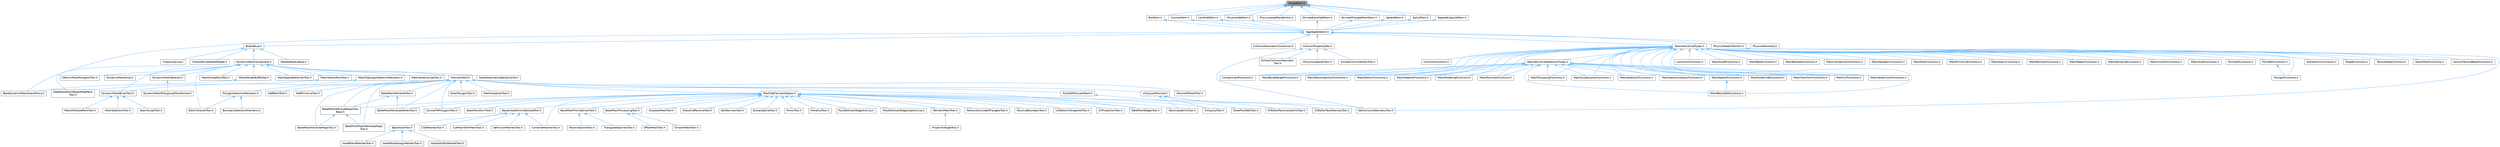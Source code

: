 digraph "ShapeElem.h"
{
 // INTERACTIVE_SVG=YES
 // LATEX_PDF_SIZE
  bgcolor="transparent";
  edge [fontname=Helvetica,fontsize=10,labelfontname=Helvetica,labelfontsize=10];
  node [fontname=Helvetica,fontsize=10,shape=box,height=0.2,width=0.4];
  Node1 [id="Node000001",label="ShapeElem.h",height=0.2,width=0.4,color="gray40", fillcolor="grey60", style="filled", fontcolor="black",tooltip=" "];
  Node1 -> Node2 [id="edge1_Node000001_Node000002",dir="back",color="steelblue1",style="solid",tooltip=" "];
  Node2 [id="Node000002",label="BoxElem.h",height=0.2,width=0.4,color="grey40", fillcolor="white", style="filled",URL="$df/dea/BoxElem_8h.html",tooltip=" "];
  Node2 -> Node3 [id="edge2_Node000002_Node000003",dir="back",color="steelblue1",style="solid",tooltip=" "];
  Node3 [id="Node000003",label="AggregateGeom.h",height=0.2,width=0.4,color="grey40", fillcolor="white", style="filled",URL="$d2/d21/AggregateGeom_8h.html",tooltip=" "];
  Node3 -> Node4 [id="edge3_Node000003_Node000004",dir="back",color="steelblue1",style="solid",tooltip=" "];
  Node4 [id="Node000004",label="BaseDynamicMeshSceneProxy.h",height=0.2,width=0.4,color="grey40", fillcolor="white", style="filled",URL="$d2/dee/BaseDynamicMeshSceneProxy_8h.html",tooltip=" "];
  Node3 -> Node5 [id="edge4_Node000003_Node000005",dir="back",color="steelblue1",style="solid",tooltip=" "];
  Node5 [id="Node000005",label="BodySetup.h",height=0.2,width=0.4,color="grey40", fillcolor="white", style="filled",URL="$d8/d7b/BodySetup_8h.html",tooltip=" "];
  Node5 -> Node6 [id="edge5_Node000005_Node000006",dir="back",color="steelblue1",style="solid",tooltip=" "];
  Node6 [id="Node000006",label="ChaosCooking.h",height=0.2,width=0.4,color="grey40", fillcolor="white", style="filled",URL="$de/d88/ChaosCooking_8h.html",tooltip=" "];
  Node5 -> Node7 [id="edge6_Node000005_Node000007",dir="back",color="steelblue1",style="solid",tooltip=" "];
  Node7 [id="Node000007",label="ChaosDerivedDataReader.h",height=0.2,width=0.4,color="grey40", fillcolor="white", style="filled",URL="$de/d70/ChaosDerivedDataReader_8h.html",tooltip=" "];
  Node5 -> Node8 [id="edge7_Node000005_Node000008",dir="back",color="steelblue1",style="solid",tooltip=" "];
  Node8 [id="Node000008",label="DynamicMeshComponent.h",height=0.2,width=0.4,color="grey40", fillcolor="white", style="filled",URL="$d8/d66/DynamicMeshComponent_8h.html",tooltip=" "];
  Node8 -> Node9 [id="edge8_Node000008_Node000009",dir="back",color="steelblue1",style="solid",tooltip=" "];
  Node9 [id="Node000009",label="DataflowEditorWeightMapPaint\lTool.h",height=0.2,width=0.4,color="grey40", fillcolor="white", style="filled",URL="$db/d46/DataflowEditorWeightMapPaintTool_8h.html",tooltip=" "];
  Node8 -> Node10 [id="edge9_Node000008_Node000010",dir="back",color="steelblue1",style="solid",tooltip=" "];
  Node10 [id="Node000010",label="DeformMeshPolygonsTool.h",height=0.2,width=0.4,color="grey40", fillcolor="white", style="filled",URL="$db/d72/DeformMeshPolygonsTool_8h.html",tooltip=" "];
  Node8 -> Node11 [id="edge10_Node000008_Node000011",dir="back",color="steelblue1",style="solid",tooltip=" "];
  Node11 [id="Node000011",label="DynamicMeshActor.h",height=0.2,width=0.4,color="grey40", fillcolor="white", style="filled",URL="$d1/d71/DynamicMeshActor_8h.html",tooltip=" "];
  Node8 -> Node12 [id="edge11_Node000008_Node000012",dir="back",color="steelblue1",style="solid",tooltip=" "];
  Node12 [id="Node000012",label="DynamicMeshBrushTool.h",height=0.2,width=0.4,color="grey40", fillcolor="white", style="filled",URL="$da/d04/DynamicMeshBrushTool_8h.html",tooltip=" "];
  Node12 -> Node13 [id="edge12_Node000012_Node000013",dir="back",color="steelblue1",style="solid",tooltip=" "];
  Node13 [id="Node000013",label="MeshAttributePaintTool.h",height=0.2,width=0.4,color="grey40", fillcolor="white", style="filled",URL="$d3/d29/MeshAttributePaintTool_8h.html",tooltip=" "];
  Node12 -> Node14 [id="edge13_Node000012_Node000014",dir="back",color="steelblue1",style="solid",tooltip=" "];
  Node14 [id="Node000014",label="MeshSelectionTool.h",height=0.2,width=0.4,color="grey40", fillcolor="white", style="filled",URL="$d8/d80/MeshSelectionTool_8h.html",tooltip=" "];
  Node12 -> Node15 [id="edge14_Node000012_Node000015",dir="back",color="steelblue1",style="solid",tooltip=" "];
  Node15 [id="Node000015",label="SeamSculptTool.h",height=0.2,width=0.4,color="grey40", fillcolor="white", style="filled",URL="$d1/d31/SeamSculptTool_8h.html",tooltip=" "];
  Node8 -> Node16 [id="edge15_Node000008_Node000016",dir="back",color="steelblue1",style="solid",tooltip=" "];
  Node16 [id="Node000016",label="DynamicMeshSelector.h",height=0.2,width=0.4,color="grey40", fillcolor="white", style="filled",URL="$dc/d01/DynamicMeshSelector_8h.html",tooltip=" "];
  Node16 -> Node17 [id="edge16_Node000016_Node000017",dir="back",color="steelblue1",style="solid",tooltip=" "];
  Node17 [id="Node000017",label="DynamicMeshPolygroupTransformer.h",height=0.2,width=0.4,color="grey40", fillcolor="white", style="filled",URL="$dc/db2/DynamicMeshPolygroupTransformer_8h.html",tooltip=" "];
  Node8 -> Node18 [id="edge17_Node000008_Node000018",dir="back",color="steelblue1",style="solid",tooltip=" "];
  Node18 [id="Node000018",label="EditUVIslandsTool.h",height=0.2,width=0.4,color="grey40", fillcolor="white", style="filled",URL="$d0/de4/EditUVIslandsTool_8h.html",tooltip=" "];
  Node8 -> Node19 [id="edge18_Node000008_Node000019",dir="back",color="steelblue1",style="solid",tooltip=" "];
  Node19 [id="Node000019",label="MeshGroupPaintTool.h",height=0.2,width=0.4,color="grey40", fillcolor="white", style="filled",URL="$dd/d04/MeshGroupPaintTool_8h.html",tooltip=" "];
  Node8 -> Node20 [id="edge19_Node000008_Node000020",dir="back",color="steelblue1",style="solid",tooltip=" "];
  Node20 [id="Node000020",label="MeshRenderBufferSet.h",height=0.2,width=0.4,color="grey40", fillcolor="white", style="filled",URL="$de/dc2/MeshRenderBufferSet_8h.html",tooltip=" "];
  Node20 -> Node4 [id="edge20_Node000020_Node000004",dir="back",color="steelblue1",style="solid",tooltip=" "];
  Node8 -> Node21 [id="edge21_Node000008_Node000021",dir="back",color="steelblue1",style="solid",tooltip=" "];
  Node21 [id="Node000021",label="MeshSpaceDeformerTool.h",height=0.2,width=0.4,color="grey40", fillcolor="white", style="filled",URL="$d7/dc8/MeshSpaceDeformerTool_8h.html",tooltip=" "];
  Node8 -> Node22 [id="edge22_Node000008_Node000022",dir="back",color="steelblue1",style="solid",tooltip=" "];
  Node22 [id="Node000022",label="MeshTopologySelectionMechanic.h",height=0.2,width=0.4,color="grey40", fillcolor="white", style="filled",URL="$d5/d15/MeshTopologySelectionMechanic_8h.html",tooltip=" "];
  Node22 -> Node23 [id="edge23_Node000022_Node000023",dir="back",color="steelblue1",style="solid",tooltip=" "];
  Node23 [id="Node000023",label="PolygonSelectionMechanic.h",height=0.2,width=0.4,color="grey40", fillcolor="white", style="filled",URL="$da/dff/PolygonSelectionMechanic_8h.html",tooltip=" "];
  Node23 -> Node24 [id="edge24_Node000023_Node000024",dir="back",color="steelblue1",style="solid",tooltip=" "];
  Node24 [id="Node000024",label="BoundarySelectionMechanic.h",height=0.2,width=0.4,color="grey40", fillcolor="white", style="filled",URL="$d8/dd6/BoundarySelectionMechanic_8h.html",tooltip=" "];
  Node23 -> Node18 [id="edge25_Node000023_Node000018",dir="back",color="steelblue1",style="solid",tooltip=" "];
  Node8 -> Node25 [id="edge26_Node000008_Node000025",dir="back",color="steelblue1",style="solid",tooltip=" "];
  Node25 [id="Node000025",label="MeshVertexPaintTool.h",height=0.2,width=0.4,color="grey40", fillcolor="white", style="filled",URL="$db/d74/MeshVertexPaintTool_8h.html",tooltip=" "];
  Node25 -> Node9 [id="edge27_Node000025_Node000009",dir="back",color="steelblue1",style="solid",tooltip=" "];
  Node8 -> Node26 [id="edge28_Node000008_Node000026",dir="back",color="steelblue1",style="solid",tooltip=" "];
  Node26 [id="Node000026",label="MeshVertexSculptTool.h",height=0.2,width=0.4,color="grey40", fillcolor="white", style="filled",URL="$dc/da6/MeshVertexSculptTool_8h.html",tooltip=" "];
  Node8 -> Node27 [id="edge29_Node000008_Node000027",dir="back",color="steelblue1",style="solid",tooltip=" "];
  Node27 [id="Node000027",label="PreviewMesh.h",height=0.2,width=0.4,color="grey40", fillcolor="white", style="filled",URL="$d6/d30/PreviewMesh_8h.html",tooltip=" "];
  Node27 -> Node28 [id="edge30_Node000027_Node000028",dir="back",color="steelblue1",style="solid",tooltip=" "];
  Node28 [id="Node000028",label="AddPatchTool.h",height=0.2,width=0.4,color="grey40", fillcolor="white", style="filled",URL="$d5/deb/AddPatchTool_8h.html",tooltip=" "];
  Node27 -> Node29 [id="edge31_Node000027_Node000029",dir="back",color="steelblue1",style="solid",tooltip=" "];
  Node29 [id="Node000029",label="AddPrimitiveTool.h",height=0.2,width=0.4,color="grey40", fillcolor="white", style="filled",URL="$d5/dbf/AddPrimitiveTool_8h.html",tooltip=" "];
  Node27 -> Node30 [id="edge32_Node000027_Node000030",dir="back",color="steelblue1",style="solid",tooltip=" "];
  Node30 [id="Node000030",label="BakeMeshAttributeMapsTool.h",height=0.2,width=0.4,color="grey40", fillcolor="white", style="filled",URL="$d8/d14/BakeMeshAttributeMapsTool_8h.html",tooltip=" "];
  Node27 -> Node31 [id="edge33_Node000027_Node000031",dir="back",color="steelblue1",style="solid",tooltip=" "];
  Node31 [id="Node000031",label="BakeMeshAttributeMapsTool\lBase.h",height=0.2,width=0.4,color="grey40", fillcolor="white", style="filled",URL="$dc/d68/BakeMeshAttributeMapsToolBase_8h.html",tooltip=" "];
  Node31 -> Node30 [id="edge34_Node000031_Node000030",dir="back",color="steelblue1",style="solid",tooltip=" "];
  Node31 -> Node32 [id="edge35_Node000031_Node000032",dir="back",color="steelblue1",style="solid",tooltip=" "];
  Node32 [id="Node000032",label="BakeMultiMeshAttributeMaps\lTool.h",height=0.2,width=0.4,color="grey40", fillcolor="white", style="filled",URL="$d7/d65/BakeMultiMeshAttributeMapsTool_8h.html",tooltip=" "];
  Node27 -> Node33 [id="edge36_Node000027_Node000033",dir="back",color="steelblue1",style="solid",tooltip=" "];
  Node33 [id="Node000033",label="BakeMeshAttributeTool.h",height=0.2,width=0.4,color="grey40", fillcolor="white", style="filled",URL="$d0/d82/BakeMeshAttributeTool_8h.html",tooltip=" "];
  Node33 -> Node31 [id="edge37_Node000033_Node000031",dir="back",color="steelblue1",style="solid",tooltip=" "];
  Node33 -> Node34 [id="edge38_Node000033_Node000034",dir="back",color="steelblue1",style="solid",tooltip=" "];
  Node34 [id="Node000034",label="BakeMeshAttributeVertexTool.h",height=0.2,width=0.4,color="grey40", fillcolor="white", style="filled",URL="$d6/d76/BakeMeshAttributeVertexTool_8h.html",tooltip=" "];
  Node27 -> Node34 [id="edge39_Node000027_Node000034",dir="back",color="steelblue1",style="solid",tooltip=" "];
  Node27 -> Node32 [id="edge40_Node000027_Node000032",dir="back",color="steelblue1",style="solid",tooltip=" "];
  Node27 -> Node35 [id="edge41_Node000027_Node000035",dir="back",color="steelblue1",style="solid",tooltip=" "];
  Node35 [id="Node000035",label="ConvertToPolygonsTool.h",height=0.2,width=0.4,color="grey40", fillcolor="white", style="filled",URL="$d7/d5a/ConvertToPolygonsTool_8h.html",tooltip=" "];
  Node27 -> Node36 [id="edge42_Node000027_Node000036",dir="back",color="steelblue1",style="solid",tooltip=" "];
  Node36 [id="Node000036",label="DrawPolygonTool.h",height=0.2,width=0.4,color="grey40", fillcolor="white", style="filled",URL="$d0/d15/DrawPolygonTool_8h.html",tooltip=" "];
  Node27 -> Node12 [id="edge43_Node000027_Node000012",dir="back",color="steelblue1",style="solid",tooltip=" "];
  Node27 -> Node37 [id="edge44_Node000027_Node000037",dir="back",color="steelblue1",style="solid",tooltip=" "];
  Node37 [id="Node000037",label="MeshInspectorTool.h",height=0.2,width=0.4,color="grey40", fillcolor="white", style="filled",URL="$de/da1/MeshInspectorTool_8h.html",tooltip=" "];
  Node27 -> Node38 [id="edge45_Node000027_Node000038",dir="back",color="steelblue1",style="solid",tooltip=" "];
  Node38 [id="Node000038",label="MeshOpPreviewHelpers.h",height=0.2,width=0.4,color="grey40", fillcolor="white", style="filled",URL="$de/d33/MeshOpPreviewHelpers_8h.html",tooltip=" "];
  Node38 -> Node31 [id="edge46_Node000038_Node000031",dir="back",color="steelblue1",style="solid",tooltip=" "];
  Node38 -> Node34 [id="edge47_Node000038_Node000034",dir="back",color="steelblue1",style="solid",tooltip=" "];
  Node38 -> Node39 [id="edge48_Node000038_Node000039",dir="back",color="steelblue1",style="solid",tooltip=" "];
  Node39 [id="Node000039",label="BakeTransformTool.h",height=0.2,width=0.4,color="grey40", fillcolor="white", style="filled",URL="$dc/d39/BakeTransformTool_8h.html",tooltip=" "];
  Node38 -> Node40 [id="edge49_Node000038_Node000040",dir="back",color="steelblue1",style="solid",tooltip=" "];
  Node40 [id="Node000040",label="BaseCreateFromSelectedTool.h",height=0.2,width=0.4,color="grey40", fillcolor="white", style="filled",URL="$de/dc7/BaseCreateFromSelectedTool_8h.html",tooltip=" "];
  Node40 -> Node41 [id="edge50_Node000040_Node000041",dir="back",color="steelblue1",style="solid",tooltip=" "];
  Node41 [id="Node000041",label="BaseVoxelTool.h",height=0.2,width=0.4,color="grey40", fillcolor="white", style="filled",URL="$db/d63/BaseVoxelTool_8h.html",tooltip=" "];
  Node41 -> Node42 [id="edge51_Node000041_Node000042",dir="back",color="steelblue1",style="solid",tooltip=" "];
  Node42 [id="Node000042",label="VoxelBlendMeshesTool.h",height=0.2,width=0.4,color="grey40", fillcolor="white", style="filled",URL="$da/d0e/VoxelBlendMeshesTool_8h.html",tooltip=" "];
  Node41 -> Node43 [id="edge52_Node000041_Node000043",dir="back",color="steelblue1",style="solid",tooltip=" "];
  Node43 [id="Node000043",label="VoxelMorphologyMeshesTool.h",height=0.2,width=0.4,color="grey40", fillcolor="white", style="filled",URL="$dc/d30/VoxelMorphologyMeshesTool_8h.html",tooltip=" "];
  Node41 -> Node44 [id="edge53_Node000041_Node000044",dir="back",color="steelblue1",style="solid",tooltip=" "];
  Node44 [id="Node000044",label="VoxelSolidifyMeshesTool.h",height=0.2,width=0.4,color="grey40", fillcolor="white", style="filled",URL="$de/da2/VoxelSolidifyMeshesTool_8h.html",tooltip=" "];
  Node40 -> Node45 [id="edge54_Node000040_Node000045",dir="back",color="steelblue1",style="solid",tooltip=" "];
  Node45 [id="Node000045",label="CSGMeshesTool.h",height=0.2,width=0.4,color="grey40", fillcolor="white", style="filled",URL="$db/dd1/CSGMeshesTool_8h.html",tooltip=" "];
  Node40 -> Node46 [id="edge55_Node000040_Node000046",dir="back",color="steelblue1",style="solid",tooltip=" "];
  Node46 [id="Node000046",label="CombineMeshesTool.h",height=0.2,width=0.4,color="grey40", fillcolor="white", style="filled",URL="$dd/da3/CombineMeshesTool_8h.html",tooltip=" "];
  Node40 -> Node47 [id="edge56_Node000040_Node000047",dir="back",color="steelblue1",style="solid",tooltip=" "];
  Node47 [id="Node000047",label="CutMeshWithMeshTool.h",height=0.2,width=0.4,color="grey40", fillcolor="white", style="filled",URL="$d2/d2c/CutMeshWithMeshTool_8h.html",tooltip=" "];
  Node40 -> Node48 [id="edge57_Node000040_Node000048",dir="back",color="steelblue1",style="solid",tooltip=" "];
  Node48 [id="Node000048",label="SelfUnionMeshesTool.h",height=0.2,width=0.4,color="grey40", fillcolor="white", style="filled",URL="$dc/dad/SelfUnionMeshesTool_8h.html",tooltip=" "];
  Node38 -> Node49 [id="edge58_Node000038_Node000049",dir="back",color="steelblue1",style="solid",tooltip=" "];
  Node49 [id="Node000049",label="BaseMeshFromSplinesTool.h",height=0.2,width=0.4,color="grey40", fillcolor="white", style="filled",URL="$da/d31/BaseMeshFromSplinesTool_8h.html",tooltip=" "];
  Node49 -> Node50 [id="edge59_Node000049_Node000050",dir="back",color="steelblue1",style="solid",tooltip=" "];
  Node50 [id="Node000050",label="RevolveSplineTool.h",height=0.2,width=0.4,color="grey40", fillcolor="white", style="filled",URL="$d3/d36/RevolveSplineTool_8h.html",tooltip=" "];
  Node49 -> Node51 [id="edge60_Node000049_Node000051",dir="back",color="steelblue1",style="solid",tooltip=" "];
  Node51 [id="Node000051",label="TriangulateSplinesTool.h",height=0.2,width=0.4,color="grey40", fillcolor="white", style="filled",URL="$d9/de6/TriangulateSplinesTool_8h.html",tooltip=" "];
  Node38 -> Node52 [id="edge61_Node000038_Node000052",dir="back",color="steelblue1",style="solid",tooltip=" "];
  Node52 [id="Node000052",label="BaseMeshProcessingTool.h",height=0.2,width=0.4,color="grey40", fillcolor="white", style="filled",URL="$d4/d77/BaseMeshProcessingTool_8h.html",tooltip=" "];
  Node52 -> Node53 [id="edge62_Node000052_Node000053",dir="back",color="steelblue1",style="solid",tooltip=" "];
  Node53 [id="Node000053",label="OffsetMeshTool.h",height=0.2,width=0.4,color="grey40", fillcolor="white", style="filled",URL="$da/d01/OffsetMeshTool_8h.html",tooltip=" "];
  Node52 -> Node54 [id="edge63_Node000052_Node000054",dir="back",color="steelblue1",style="solid",tooltip=" "];
  Node54 [id="Node000054",label="SmoothMeshTool.h",height=0.2,width=0.4,color="grey40", fillcolor="white", style="filled",URL="$da/da9/SmoothMeshTool_8h.html",tooltip=" "];
  Node38 -> Node46 [id="edge64_Node000038_Node000046",dir="back",color="steelblue1",style="solid",tooltip=" "];
  Node38 -> Node35 [id="edge65_Node000038_Node000035",dir="back",color="steelblue1",style="solid",tooltip=" "];
  Node38 -> Node55 [id="edge66_Node000038_Node000055",dir="back",color="steelblue1",style="solid",tooltip=" "];
  Node55 [id="Node000055",label="DisplaceMeshTool.h",height=0.2,width=0.4,color="grey40", fillcolor="white", style="filled",URL="$da/d28/DisplaceMeshTool_8h.html",tooltip=" "];
  Node38 -> Node56 [id="edge67_Node000038_Node000056",dir="back",color="steelblue1",style="solid",tooltip=" "];
  Node56 [id="Node000056",label="DrawAndRevolveTool.h",height=0.2,width=0.4,color="grey40", fillcolor="white", style="filled",URL="$d8/d06/DrawAndRevolveTool_8h.html",tooltip=" "];
  Node38 -> Node57 [id="edge68_Node000038_Node000057",dir="back",color="steelblue1",style="solid",tooltip=" "];
  Node57 [id="Node000057",label="EditNormalsTool.h",height=0.2,width=0.4,color="grey40", fillcolor="white", style="filled",URL="$de/d53/EditNormalsTool_8h.html",tooltip=" "];
  Node38 -> Node58 [id="edge69_Node000038_Node000058",dir="back",color="steelblue1",style="solid",tooltip=" "];
  Node58 [id="Node000058",label="ExtractSplineTool.h",height=0.2,width=0.4,color="grey40", fillcolor="white", style="filled",URL="$d3/d4d/ExtractSplineTool_8h.html",tooltip=" "];
  Node38 -> Node59 [id="edge70_Node000038_Node000059",dir="back",color="steelblue1",style="solid",tooltip=" "];
  Node59 [id="Node000059",label="MirrorTool.h",height=0.2,width=0.4,color="grey40", fillcolor="white", style="filled",URL="$d3/dc9/MirrorTool_8h.html",tooltip=" "];
  Node38 -> Node60 [id="edge71_Node000038_Node000060",dir="back",color="steelblue1",style="solid",tooltip=" "];
  Node60 [id="Node000060",label="PlaneCutTool.h",height=0.2,width=0.4,color="grey40", fillcolor="white", style="filled",URL="$dd/def/PlaneCutTool_8h.html",tooltip=" "];
  Node38 -> Node61 [id="edge72_Node000038_Node000061",dir="back",color="steelblue1",style="solid",tooltip=" "];
  Node61 [id="Node000061",label="PolyEditInsertEdgeActivity.h",height=0.2,width=0.4,color="grey40", fillcolor="white", style="filled",URL="$d1/d26/PolyEditInsertEdgeActivity_8h.html",tooltip=" "];
  Node38 -> Node62 [id="edge73_Node000038_Node000062",dir="back",color="steelblue1",style="solid",tooltip=" "];
  Node62 [id="Node000062",label="PolyEditInsertEdgeLoopActivity.h",height=0.2,width=0.4,color="grey40", fillcolor="white", style="filled",URL="$d5/d37/PolyEditInsertEdgeLoopActivity_8h.html",tooltip=" "];
  Node38 -> Node63 [id="edge74_Node000038_Node000063",dir="back",color="steelblue1",style="solid",tooltip=" "];
  Node63 [id="Node000063",label="RecomputeUVsTool.h",height=0.2,width=0.4,color="grey40", fillcolor="white", style="filled",URL="$d0/d92/RecomputeUVsTool_8h.html",tooltip=" "];
  Node38 -> Node64 [id="edge75_Node000038_Node000064",dir="back",color="steelblue1",style="solid",tooltip=" "];
  Node64 [id="Node000064",label="RemeshMeshTool.h",height=0.2,width=0.4,color="grey40", fillcolor="white", style="filled",URL="$dc/dd6/RemeshMeshTool_8h.html",tooltip=" "];
  Node64 -> Node65 [id="edge76_Node000064_Node000065",dir="back",color="steelblue1",style="solid",tooltip=" "];
  Node65 [id="Node000065",label="ProjectToTargetTool.h",height=0.2,width=0.4,color="grey40", fillcolor="white", style="filled",URL="$d3/daa/ProjectToTargetTool_8h.html",tooltip=" "];
  Node38 -> Node66 [id="edge77_Node000038_Node000066",dir="back",color="steelblue1",style="solid",tooltip=" "];
  Node66 [id="Node000066",label="RemoveOccludedTrianglesTool.h",height=0.2,width=0.4,color="grey40", fillcolor="white", style="filled",URL="$d9/da1/RemoveOccludedTrianglesTool_8h.html",tooltip=" "];
  Node38 -> Node67 [id="edge78_Node000038_Node000067",dir="back",color="steelblue1",style="solid",tooltip=" "];
  Node67 [id="Node000067",label="RevolveBoundaryTool.h",height=0.2,width=0.4,color="grey40", fillcolor="white", style="filled",URL="$da/dce/RevolveBoundaryTool_8h.html",tooltip=" "];
  Node38 -> Node68 [id="edge79_Node000038_Node000068",dir="back",color="steelblue1",style="solid",tooltip=" "];
  Node68 [id="Node000068",label="SetCollisionGeometryTool.h",height=0.2,width=0.4,color="grey40", fillcolor="white", style="filled",URL="$d0/de6/SetCollisionGeometryTool_8h.html",tooltip=" "];
  Node38 -> Node69 [id="edge80_Node000038_Node000069",dir="back",color="steelblue1",style="solid",tooltip=" "];
  Node69 [id="Node000069",label="UVEditorUVSnapshotTool.h",height=0.2,width=0.4,color="grey40", fillcolor="white", style="filled",URL="$d4/dd6/UVEditorUVSnapshotTool_8h.html",tooltip=" "];
  Node38 -> Node70 [id="edge81_Node000038_Node000070",dir="back",color="steelblue1",style="solid",tooltip=" "];
  Node70 [id="Node000070",label="UVLayoutTool.h",height=0.2,width=0.4,color="grey40", fillcolor="white", style="filled",URL="$d6/d89/UVLayoutTool_8h.html",tooltip=" "];
  Node38 -> Node71 [id="edge82_Node000038_Node000071",dir="back",color="steelblue1",style="solid",tooltip=" "];
  Node71 [id="Node000071",label="UVProjectionTool.h",height=0.2,width=0.4,color="grey40", fillcolor="white", style="filled",URL="$d5/d4f/UVProjectionTool_8h.html",tooltip=" "];
  Node38 -> Node72 [id="edge83_Node000038_Node000072",dir="back",color="steelblue1",style="solid",tooltip=" "];
  Node72 [id="Node000072",label="WeldMeshEdgesTool.h",height=0.2,width=0.4,color="grey40", fillcolor="white", style="filled",URL="$d5/d6e/WeldMeshEdgesTool_8h.html",tooltip=" "];
  Node27 -> Node73 [id="edge84_Node000027_Node000073",dir="back",color="steelblue1",style="solid",tooltip=" "];
  Node73 [id="Node000073",label="PolyEditPreviewMesh.h",height=0.2,width=0.4,color="grey40", fillcolor="white", style="filled",URL="$d2/de8/PolyEditPreviewMesh_8h.html",tooltip=" "];
  Node73 -> Node74 [id="edge85_Node000073_Node000074",dir="back",color="steelblue1",style="solid",tooltip=" "];
  Node74 [id="Node000074",label="DrawPolyPathTool.h",height=0.2,width=0.4,color="grey40", fillcolor="white", style="filled",URL="$dc/d3e/DrawPolyPathTool_8h.html",tooltip=" "];
  Node27 -> Node75 [id="edge86_Node000027_Node000075",dir="back",color="steelblue1",style="solid",tooltip=" "];
  Node75 [id="Node000075",label="UVLayoutPreview.h",height=0.2,width=0.4,color="grey40", fillcolor="white", style="filled",URL="$dd/d16/UVLayoutPreview_8h.html",tooltip=" "];
  Node75 -> Node63 [id="edge87_Node000075_Node000063",dir="back",color="steelblue1",style="solid",tooltip=" "];
  Node75 -> Node76 [id="edge88_Node000075_Node000076",dir="back",color="steelblue1",style="solid",tooltip=" "];
  Node76 [id="Node000076",label="UVEditorRecomputeUVsTool.h",height=0.2,width=0.4,color="grey40", fillcolor="white", style="filled",URL="$d2/db8/UVEditorRecomputeUVsTool_8h.html",tooltip=" "];
  Node75 -> Node77 [id="edge89_Node000075_Node000077",dir="back",color="steelblue1",style="solid",tooltip=" "];
  Node77 [id="Node000077",label="UVEditorTexelDensityTool.h",height=0.2,width=0.4,color="grey40", fillcolor="white", style="filled",URL="$d0/d8b/UVEditorTexelDensityTool_8h.html",tooltip=" "];
  Node75 -> Node70 [id="edge90_Node000075_Node000070",dir="back",color="steelblue1",style="solid",tooltip=" "];
  Node27 -> Node78 [id="edge91_Node000027_Node000078",dir="back",color="steelblue1",style="solid",tooltip=" "];
  Node78 [id="Node000078",label="VolumeToMeshTool.h",height=0.2,width=0.4,color="grey40", fillcolor="white", style="filled",URL="$de/d64/VolumeToMeshTool_8h.html",tooltip=" "];
  Node27 -> Node72 [id="edge92_Node000027_Node000072",dir="back",color="steelblue1",style="solid",tooltip=" "];
  Node8 -> Node79 [id="edge93_Node000008_Node000079",dir="back",color="steelblue1",style="solid",tooltip=" "];
  Node79 [id="Node000079",label="SceneGeometrySpatialCache.h",height=0.2,width=0.4,color="grey40", fillcolor="white", style="filled",URL="$d6/d6f/SceneGeometrySpatialCache_8h.html",tooltip=" "];
  Node5 -> Node80 [id="edge94_Node000005_Node000080",dir="back",color="steelblue1",style="solid",tooltip=" "];
  Node80 [id="Node000080",label="SkeletalBodySetup.h",height=0.2,width=0.4,color="grey40", fillcolor="white", style="filled",URL="$dc/dbc/SkeletalBodySetup_8h.html",tooltip=" "];
  Node3 -> Node81 [id="edge95_Node000003_Node000081",dir="back",color="steelblue1",style="solid",tooltip=" "];
  Node81 [id="Node000081",label="CollisionGeometryConversion.h",height=0.2,width=0.4,color="grey40", fillcolor="white", style="filled",URL="$df/d0d/CollisionGeometryConversion_8h.html",tooltip=" "];
  Node3 -> Node82 [id="edge96_Node000003_Node000082",dir="back",color="steelblue1",style="solid",tooltip=" "];
  Node82 [id="Node000082",label="CollisionPropertySets.h",height=0.2,width=0.4,color="grey40", fillcolor="white", style="filled",URL="$df/dda/CollisionPropertySets_8h.html",tooltip=" "];
  Node82 -> Node83 [id="edge97_Node000082_Node000083",dir="back",color="steelblue1",style="solid",tooltip=" "];
  Node83 [id="Node000083",label="ExtractCollisionGeometry\lTool.h",height=0.2,width=0.4,color="grey40", fillcolor="white", style="filled",URL="$d6/dbd/ExtractCollisionGeometryTool_8h.html",tooltip=" "];
  Node82 -> Node84 [id="edge98_Node000082_Node000084",dir="back",color="steelblue1",style="solid",tooltip=" "];
  Node84 [id="Node000084",label="PhysicsInspectorTool.h",height=0.2,width=0.4,color="grey40", fillcolor="white", style="filled",URL="$d8/d53/PhysicsInspectorTool_8h.html",tooltip=" "];
  Node82 -> Node68 [id="edge99_Node000082_Node000068",dir="back",color="steelblue1",style="solid",tooltip=" "];
  Node82 -> Node85 [id="edge100_Node000082_Node000085",dir="back",color="steelblue1",style="solid",tooltip=" "];
  Node85 [id="Node000085",label="SimpleCollisionEditorTool.h",height=0.2,width=0.4,color="grey40", fillcolor="white", style="filled",URL="$d0/dbe/SimpleCollisionEditorTool_8h.html",tooltip=" "];
  Node3 -> Node86 [id="edge101_Node000003_Node000086",dir="back",color="steelblue1",style="solid",tooltip=" "];
  Node86 [id="Node000086",label="GeometryScriptTypes.h",height=0.2,width=0.4,color="grey40", fillcolor="white", style="filled",URL="$dd/d09/GeometryScriptTypes_8h.html",tooltip=" "];
  Node86 -> Node87 [id="edge102_Node000086_Node000087",dir="back",color="steelblue1",style="solid",tooltip=" "];
  Node87 [id="Node000087",label="CollisionFunctions.h",height=0.2,width=0.4,color="grey40", fillcolor="white", style="filled",URL="$d9/d6e/CollisionFunctions_8h.html",tooltip=" "];
  Node86 -> Node88 [id="edge103_Node000086_Node000088",dir="back",color="steelblue1",style="solid",tooltip=" "];
  Node88 [id="Node000088",label="ContainmentFunctions.h",height=0.2,width=0.4,color="grey40", fillcolor="white", style="filled",URL="$d8/d1d/ContainmentFunctions_8h.html",tooltip=" "];
  Node86 -> Node89 [id="edge104_Node000086_Node000089",dir="back",color="steelblue1",style="solid",tooltip=" "];
  Node89 [id="Node000089",label="GeometryScriptSelectionTypes.h",height=0.2,width=0.4,color="grey40", fillcolor="white", style="filled",URL="$d7/db3/GeometryScriptSelectionTypes_8h.html",tooltip=" "];
  Node89 -> Node88 [id="edge105_Node000089_Node000088",dir="back",color="steelblue1",style="solid",tooltip=" "];
  Node89 -> Node90 [id="edge106_Node000089_Node000090",dir="back",color="steelblue1",style="solid",tooltip=" "];
  Node90 [id="Node000090",label="MeshBasicEditFunctions.h",height=0.2,width=0.4,color="grey40", fillcolor="white", style="filled",URL="$de/de8/MeshBasicEditFunctions_8h.html",tooltip=" "];
  Node89 -> Node91 [id="edge107_Node000089_Node000091",dir="back",color="steelblue1",style="solid",tooltip=" "];
  Node91 [id="Node000091",label="MeshBoneWeightFunctions.h",height=0.2,width=0.4,color="grey40", fillcolor="white", style="filled",URL="$db/df8/MeshBoneWeightFunctions_8h.html",tooltip=" "];
  Node89 -> Node92 [id="edge108_Node000089_Node000092",dir="back",color="steelblue1",style="solid",tooltip=" "];
  Node92 [id="Node000092",label="MeshDecompositionFunctions.h",height=0.2,width=0.4,color="grey40", fillcolor="white", style="filled",URL="$d5/d34/MeshDecompositionFunctions_8h.html",tooltip=" "];
  Node89 -> Node93 [id="edge109_Node000089_Node000093",dir="back",color="steelblue1",style="solid",tooltip=" "];
  Node93 [id="Node000093",label="MeshDeformFunctions.h",height=0.2,width=0.4,color="grey40", fillcolor="white", style="filled",URL="$d3/db5/MeshDeformFunctions_8h.html",tooltip=" "];
  Node89 -> Node94 [id="edge110_Node000089_Node000094",dir="back",color="steelblue1",style="solid",tooltip=" "];
  Node94 [id="Node000094",label="MeshMaterialFunctions.h",height=0.2,width=0.4,color="grey40", fillcolor="white", style="filled",URL="$d9/da0/MeshMaterialFunctions_8h.html",tooltip=" "];
  Node89 -> Node95 [id="edge111_Node000089_Node000095",dir="back",color="steelblue1",style="solid",tooltip=" "];
  Node95 [id="Node000095",label="MeshModelingFunctions.h",height=0.2,width=0.4,color="grey40", fillcolor="white", style="filled",URL="$d5/dcb/MeshModelingFunctions_8h.html",tooltip=" "];
  Node89 -> Node96 [id="edge112_Node000089_Node000096",dir="back",color="steelblue1",style="solid",tooltip=" "];
  Node96 [id="Node000096",label="MeshNormalsFunctions.h",height=0.2,width=0.4,color="grey40", fillcolor="white", style="filled",URL="$d7/d77/MeshNormalsFunctions_8h.html",tooltip=" "];
  Node89 -> Node97 [id="edge113_Node000089_Node000097",dir="back",color="steelblue1",style="solid",tooltip=" "];
  Node97 [id="Node000097",label="MeshPolygroupFunctions.h",height=0.2,width=0.4,color="grey40", fillcolor="white", style="filled",URL="$d4/d3e/MeshPolygroupFunctions_8h.html",tooltip=" "];
  Node89 -> Node98 [id="edge114_Node000089_Node000098",dir="back",color="steelblue1",style="solid",tooltip=" "];
  Node98 [id="Node000098",label="MeshSculptLayersFunctions.h",height=0.2,width=0.4,color="grey40", fillcolor="white", style="filled",URL="$d7/d98/MeshSculptLayersFunctions_8h.html",tooltip=" "];
  Node89 -> Node99 [id="edge115_Node000089_Node000099",dir="back",color="steelblue1",style="solid",tooltip=" "];
  Node99 [id="Node000099",label="MeshSelectionFunctions.h",height=0.2,width=0.4,color="grey40", fillcolor="white", style="filled",URL="$d4/d1e/MeshSelectionFunctions_8h.html",tooltip=" "];
  Node89 -> Node100 [id="edge116_Node000089_Node000100",dir="back",color="steelblue1",style="solid",tooltip=" "];
  Node100 [id="Node000100",label="MeshSelectionQueryFunctions.h",height=0.2,width=0.4,color="grey40", fillcolor="white", style="filled",URL="$da/df1/MeshSelectionQueryFunctions_8h.html",tooltip=" "];
  Node89 -> Node101 [id="edge117_Node000089_Node000101",dir="back",color="steelblue1",style="solid",tooltip=" "];
  Node101 [id="Node000101",label="MeshSpatialFunctions.h",height=0.2,width=0.4,color="grey40", fillcolor="white", style="filled",URL="$df/d39/MeshSpatialFunctions_8h.html",tooltip=" "];
  Node101 -> Node90 [id="edge118_Node000101_Node000090",dir="back",color="steelblue1",style="solid",tooltip=" "];
  Node89 -> Node102 [id="edge119_Node000089_Node000102",dir="back",color="steelblue1",style="solid",tooltip=" "];
  Node102 [id="Node000102",label="MeshSubdivideFunctions.h",height=0.2,width=0.4,color="grey40", fillcolor="white", style="filled",URL="$d5/d6c/MeshSubdivideFunctions_8h.html",tooltip=" "];
  Node89 -> Node103 [id="edge120_Node000089_Node000103",dir="back",color="steelblue1",style="solid",tooltip=" "];
  Node103 [id="Node000103",label="MeshTransformFunctions.h",height=0.2,width=0.4,color="grey40", fillcolor="white", style="filled",URL="$d4/d12/MeshTransformFunctions_8h.html",tooltip=" "];
  Node89 -> Node104 [id="edge121_Node000089_Node000104",dir="back",color="steelblue1",style="solid",tooltip=" "];
  Node104 [id="Node000104",label="MeshUVFunctions.h",height=0.2,width=0.4,color="grey40", fillcolor="white", style="filled",URL="$da/daf/MeshUVFunctions_8h.html",tooltip=" "];
  Node89 -> Node105 [id="edge122_Node000089_Node000105",dir="back",color="steelblue1",style="solid",tooltip=" "];
  Node105 [id="Node000105",label="MeshVertexColorFunctions.h",height=0.2,width=0.4,color="grey40", fillcolor="white", style="filled",URL="$df/dd6/MeshVertexColorFunctions_8h.html",tooltip=" "];
  Node86 -> Node106 [id="edge123_Node000086_Node000106",dir="back",color="steelblue1",style="solid",tooltip=" "];
  Node106 [id="Node000106",label="ListUtilityFunctions.h",height=0.2,width=0.4,color="grey40", fillcolor="white", style="filled",URL="$da/db0/ListUtilityFunctions_8h.html",tooltip=" "];
  Node86 -> Node107 [id="edge124_Node000086_Node000107",dir="back",color="steelblue1",style="solid",tooltip=" "];
  Node107 [id="Node000107",label="MeshAssetFunctions.h",height=0.2,width=0.4,color="grey40", fillcolor="white", style="filled",URL="$dd/de6/MeshAssetFunctions_8h.html",tooltip=" "];
  Node86 -> Node108 [id="edge125_Node000086_Node000108",dir="back",color="steelblue1",style="solid",tooltip=" "];
  Node108 [id="Node000108",label="MeshBakeFunctions.h",height=0.2,width=0.4,color="grey40", fillcolor="white", style="filled",URL="$d6/ded/MeshBakeFunctions_8h.html",tooltip=" "];
  Node86 -> Node90 [id="edge126_Node000086_Node000090",dir="back",color="steelblue1",style="solid",tooltip=" "];
  Node86 -> Node91 [id="edge127_Node000086_Node000091",dir="back",color="steelblue1",style="solid",tooltip=" "];
  Node86 -> Node109 [id="edge128_Node000086_Node000109",dir="back",color="steelblue1",style="solid",tooltip=" "];
  Node109 [id="Node000109",label="MeshBooleanFunctions.h",height=0.2,width=0.4,color="grey40", fillcolor="white", style="filled",URL="$d5/dd1/MeshBooleanFunctions_8h.html",tooltip=" "];
  Node86 -> Node110 [id="edge129_Node000086_Node000110",dir="back",color="steelblue1",style="solid",tooltip=" "];
  Node110 [id="Node000110",label="MeshComparisonFunctions.h",height=0.2,width=0.4,color="grey40", fillcolor="white", style="filled",URL="$d0/da6/MeshComparisonFunctions_8h.html",tooltip=" "];
  Node86 -> Node92 [id="edge130_Node000086_Node000092",dir="back",color="steelblue1",style="solid",tooltip=" "];
  Node86 -> Node93 [id="edge131_Node000086_Node000093",dir="back",color="steelblue1",style="solid",tooltip=" "];
  Node86 -> Node111 [id="edge132_Node000086_Node000111",dir="back",color="steelblue1",style="solid",tooltip=" "];
  Node111 [id="Node000111",label="MeshGeodesicFunctions.h",height=0.2,width=0.4,color="grey40", fillcolor="white", style="filled",URL="$d4/d07/MeshGeodesicFunctions_8h.html",tooltip=" "];
  Node86 -> Node94 [id="edge133_Node000086_Node000094",dir="back",color="steelblue1",style="solid",tooltip=" "];
  Node86 -> Node95 [id="edge134_Node000086_Node000095",dir="back",color="steelblue1",style="solid",tooltip=" "];
  Node86 -> Node96 [id="edge135_Node000086_Node000096",dir="back",color="steelblue1",style="solid",tooltip=" "];
  Node86 -> Node97 [id="edge136_Node000086_Node000097",dir="back",color="steelblue1",style="solid",tooltip=" "];
  Node86 -> Node112 [id="edge137_Node000086_Node000112",dir="back",color="steelblue1",style="solid",tooltip=" "];
  Node112 [id="Node000112",label="MeshPoolFunctions.h",height=0.2,width=0.4,color="grey40", fillcolor="white", style="filled",URL="$d2/d32/MeshPoolFunctions_8h.html",tooltip=" "];
  Node86 -> Node113 [id="edge138_Node000086_Node000113",dir="back",color="steelblue1",style="solid",tooltip=" "];
  Node113 [id="Node000113",label="MeshPrimitiveFunctions.h",height=0.2,width=0.4,color="grey40", fillcolor="white", style="filled",URL="$d8/d5b/MeshPrimitiveFunctions_8h.html",tooltip=" "];
  Node86 -> Node114 [id="edge139_Node000086_Node000114",dir="back",color="steelblue1",style="solid",tooltip=" "];
  Node114 [id="Node000114",label="MeshQueryFunctions.h",height=0.2,width=0.4,color="grey40", fillcolor="white", style="filled",URL="$d8/d68/MeshQueryFunctions_8h.html",tooltip=" "];
  Node86 -> Node115 [id="edge140_Node000086_Node000115",dir="back",color="steelblue1",style="solid",tooltip=" "];
  Node115 [id="Node000115",label="MeshRemeshFunctions.h",height=0.2,width=0.4,color="grey40", fillcolor="white", style="filled",URL="$d3/de5/MeshRemeshFunctions_8h.html",tooltip=" "];
  Node86 -> Node116 [id="edge141_Node000086_Node000116",dir="back",color="steelblue1",style="solid",tooltip=" "];
  Node116 [id="Node000116",label="MeshRepairFunctions.h",height=0.2,width=0.4,color="grey40", fillcolor="white", style="filled",URL="$de/d43/MeshRepairFunctions_8h.html",tooltip=" "];
  Node86 -> Node117 [id="edge142_Node000086_Node000117",dir="back",color="steelblue1",style="solid",tooltip=" "];
  Node117 [id="Node000117",label="MeshSamplingFunctions.h",height=0.2,width=0.4,color="grey40", fillcolor="white", style="filled",URL="$dc/dba/MeshSamplingFunctions_8h.html",tooltip=" "];
  Node86 -> Node98 [id="edge143_Node000086_Node000098",dir="back",color="steelblue1",style="solid",tooltip=" "];
  Node86 -> Node99 [id="edge144_Node000086_Node000099",dir="back",color="steelblue1",style="solid",tooltip=" "];
  Node86 -> Node100 [id="edge145_Node000086_Node000100",dir="back",color="steelblue1",style="solid",tooltip=" "];
  Node86 -> Node118 [id="edge146_Node000086_Node000118",dir="back",color="steelblue1",style="solid",tooltip=" "];
  Node118 [id="Node000118",label="MeshSimplifyFunctions.h",height=0.2,width=0.4,color="grey40", fillcolor="white", style="filled",URL="$dc/df9/MeshSimplifyFunctions_8h.html",tooltip=" "];
  Node86 -> Node101 [id="edge147_Node000086_Node000101",dir="back",color="steelblue1",style="solid",tooltip=" "];
  Node86 -> Node102 [id="edge148_Node000086_Node000102",dir="back",color="steelblue1",style="solid",tooltip=" "];
  Node86 -> Node103 [id="edge149_Node000086_Node000103",dir="back",color="steelblue1",style="solid",tooltip=" "];
  Node86 -> Node104 [id="edge150_Node000086_Node000104",dir="back",color="steelblue1",style="solid",tooltip=" "];
  Node86 -> Node105 [id="edge151_Node000086_Node000105",dir="back",color="steelblue1",style="solid",tooltip=" "];
  Node86 -> Node119 [id="edge152_Node000086_Node000119",dir="back",color="steelblue1",style="solid",tooltip=" "];
  Node119 [id="Node000119",label="MeshVoxelFunctions.h",height=0.2,width=0.4,color="grey40", fillcolor="white", style="filled",URL="$d2/da2/MeshVoxelFunctions_8h.html",tooltip=" "];
  Node86 -> Node120 [id="edge153_Node000086_Node000120",dir="back",color="steelblue1",style="solid",tooltip=" "];
  Node120 [id="Node000120",label="PointSetFunctions.h",height=0.2,width=0.4,color="grey40", fillcolor="white", style="filled",URL="$dc/d08/PointSetFunctions_8h.html",tooltip=" "];
  Node86 -> Node121 [id="edge154_Node000086_Node000121",dir="back",color="steelblue1",style="solid",tooltip=" "];
  Node121 [id="Node000121",label="PolyPathFunctions.h",height=0.2,width=0.4,color="grey40", fillcolor="white", style="filled",URL="$d6/d49/PolyPathFunctions_8h.html",tooltip=" "];
  Node121 -> Node122 [id="edge155_Node000121_Node000122",dir="back",color="steelblue1",style="solid",tooltip=" "];
  Node122 [id="Node000122",label="PolygonFunctions.h",height=0.2,width=0.4,color="grey40", fillcolor="white", style="filled",URL="$de/d54/PolygonFunctions_8h.html",tooltip=" "];
  Node86 -> Node122 [id="edge156_Node000086_Node000122",dir="back",color="steelblue1",style="solid",tooltip=" "];
  Node86 -> Node123 [id="edge157_Node000086_Node000123",dir="back",color="steelblue1",style="solid",tooltip=" "];
  Node123 [id="Node000123",label="SceneUtilityFunctions.h",height=0.2,width=0.4,color="grey40", fillcolor="white", style="filled",URL="$df/d1a/SceneUtilityFunctions_8h.html",tooltip=" "];
  Node86 -> Node124 [id="edge158_Node000086_Node000124",dir="back",color="steelblue1",style="solid",tooltip=" "];
  Node124 [id="Node000124",label="ShapeFunctions.h",height=0.2,width=0.4,color="grey40", fillcolor="white", style="filled",URL="$db/d4b/ShapeFunctions_8h.html",tooltip=" "];
  Node86 -> Node125 [id="edge159_Node000086_Node000125",dir="back",color="steelblue1",style="solid",tooltip=" "];
  Node125 [id="Node000125",label="TextureMapFunctions.h",height=0.2,width=0.4,color="grey40", fillcolor="white", style="filled",URL="$db/da7/TextureMapFunctions_8h.html",tooltip=" "];
  Node86 -> Node126 [id="edge160_Node000086_Node000126",dir="back",color="steelblue1",style="solid",tooltip=" "];
  Node126 [id="Node000126",label="VectorMathFunctions.h",height=0.2,width=0.4,color="grey40", fillcolor="white", style="filled",URL="$d2/d5b/VectorMathFunctions_8h.html",tooltip=" "];
  Node86 -> Node127 [id="edge161_Node000086_Node000127",dir="back",color="steelblue1",style="solid",tooltip=" "];
  Node127 [id="Node000127",label="VolumeTextureBakeFunctions.h",height=0.2,width=0.4,color="grey40", fillcolor="white", style="filled",URL="$d5/de9/VolumeTextureBakeFunctions_8h.html",tooltip=" "];
  Node3 -> Node128 [id="edge162_Node000003_Node000128",dir="back",color="steelblue1",style="solid",tooltip=" "];
  Node128 [id="Node000128",label="PhysicsDataCollection.h",height=0.2,width=0.4,color="grey40", fillcolor="white", style="filled",URL="$d0/de2/PhysicsDataCollection_8h.html",tooltip=" "];
  Node128 -> Node68 [id="edge163_Node000128_Node000068",dir="back",color="steelblue1",style="solid",tooltip=" "];
  Node3 -> Node129 [id="edge164_Node000003_Node000129",dir="back",color="steelblue1",style="solid",tooltip=" "];
  Node129 [id="Node000129",label="PhysicsGeometry.h",height=0.2,width=0.4,color="grey40", fillcolor="white", style="filled",URL="$d3/d85/PhysicsGeometry_8h.html",tooltip=" "];
  Node1 -> Node130 [id="edge165_Node000001_Node000130",dir="back",color="steelblue1",style="solid",tooltip=" "];
  Node130 [id="Node000130",label="ConvexElem.h",height=0.2,width=0.4,color="grey40", fillcolor="white", style="filled",URL="$d4/d59/ConvexElem_8h.html",tooltip=" "];
  Node130 -> Node3 [id="edge166_Node000130_Node000003",dir="back",color="steelblue1",style="solid",tooltip=" "];
  Node1 -> Node131 [id="edge167_Node000001_Node000131",dir="back",color="steelblue1",style="solid",tooltip=" "];
  Node131 [id="Node000131",label="LevelSetElem.h",height=0.2,width=0.4,color="grey40", fillcolor="white", style="filled",URL="$dd/d2c/LevelSetElem_8h.html",tooltip=" "];
  Node131 -> Node3 [id="edge168_Node000131_Node000003",dir="back",color="steelblue1",style="solid",tooltip=" "];
  Node1 -> Node132 [id="edge169_Node000001_Node000132",dir="back",color="steelblue1",style="solid",tooltip=" "];
  Node132 [id="Node000132",label="MLLevelSetElem.h",height=0.2,width=0.4,color="grey40", fillcolor="white", style="filled",URL="$d7/d8f/MLLevelSetElem_8h.html",tooltip=" "];
  Node132 -> Node3 [id="edge170_Node000132_Node000003",dir="back",color="steelblue1",style="solid",tooltip=" "];
  Node1 -> Node133 [id="edge171_Node000001_Node000133",dir="back",color="steelblue1",style="solid",tooltip=" "];
  Node133 [id="Node000133",label="PhysicsAssetRenderUtils.h",height=0.2,width=0.4,color="grey40", fillcolor="white", style="filled",URL="$d2/dee/PhysicsAssetRenderUtils_8h.html",tooltip=" "];
  Node1 -> Node134 [id="edge172_Node000001_Node000134",dir="back",color="steelblue1",style="solid",tooltip=" "];
  Node134 [id="Node000134",label="SkinnedLevelSetElem.h",height=0.2,width=0.4,color="grey40", fillcolor="white", style="filled",URL="$d2/daa/SkinnedLevelSetElem_8h.html",tooltip=" "];
  Node134 -> Node3 [id="edge173_Node000134_Node000003",dir="back",color="steelblue1",style="solid",tooltip=" "];
  Node1 -> Node135 [id="edge174_Node000001_Node000135",dir="back",color="steelblue1",style="solid",tooltip=" "];
  Node135 [id="Node000135",label="SkinnedTriangleMeshElem.h",height=0.2,width=0.4,color="grey40", fillcolor="white", style="filled",URL="$d6/d81/SkinnedTriangleMeshElem_8h.html",tooltip=" "];
  Node135 -> Node3 [id="edge175_Node000135_Node000003",dir="back",color="steelblue1",style="solid",tooltip=" "];
  Node1 -> Node136 [id="edge176_Node000001_Node000136",dir="back",color="steelblue1",style="solid",tooltip=" "];
  Node136 [id="Node000136",label="SphereElem.h",height=0.2,width=0.4,color="grey40", fillcolor="white", style="filled",URL="$db/dfb/SphereElem_8h.html",tooltip=" "];
  Node136 -> Node3 [id="edge177_Node000136_Node000003",dir="back",color="steelblue1",style="solid",tooltip=" "];
  Node1 -> Node137 [id="edge178_Node000001_Node000137",dir="back",color="steelblue1",style="solid",tooltip=" "];
  Node137 [id="Node000137",label="SphylElem.h",height=0.2,width=0.4,color="grey40", fillcolor="white", style="filled",URL="$d6/dd3/SphylElem_8h.html",tooltip=" "];
  Node137 -> Node3 [id="edge179_Node000137_Node000003",dir="back",color="steelblue1",style="solid",tooltip=" "];
  Node1 -> Node138 [id="edge180_Node000001_Node000138",dir="back",color="steelblue1",style="solid",tooltip=" "];
  Node138 [id="Node000138",label="TaperedCapsuleElem.h",height=0.2,width=0.4,color="grey40", fillcolor="white", style="filled",URL="$d6/ddb/TaperedCapsuleElem_8h.html",tooltip=" "];
  Node138 -> Node3 [id="edge181_Node000138_Node000003",dir="back",color="steelblue1",style="solid",tooltip=" "];
}
